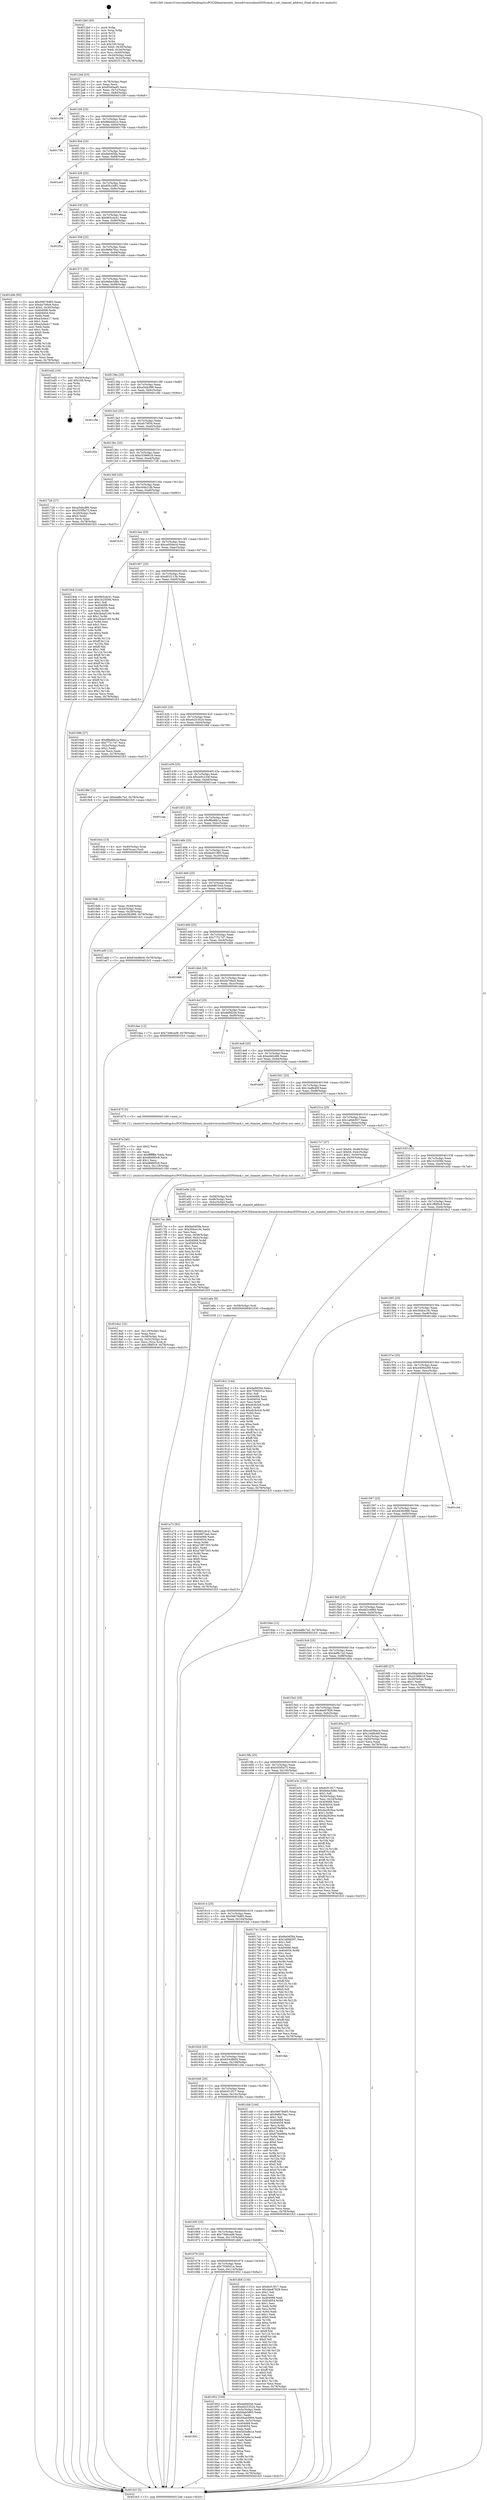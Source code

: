 digraph "0x4012b0" {
  label = "0x4012b0 (/mnt/c/Users/mathe/Desktop/tcc/POCII/binaries/extr_linuxdriversisdnmISDNstack.c_set_channel_address_Final-ollvm.out::main(0))"
  labelloc = "t"
  node[shape=record]

  Entry [label="",width=0.3,height=0.3,shape=circle,fillcolor=black,style=filled]
  "0x4012dd" [label="{
     0x4012dd [23]\l
     | [instrs]\l
     &nbsp;&nbsp;0x4012dd \<+3\>: mov -0x78(%rbp),%eax\l
     &nbsp;&nbsp;0x4012e0 \<+2\>: mov %eax,%ecx\l
     &nbsp;&nbsp;0x4012e2 \<+6\>: sub $0x8540aef5,%ecx\l
     &nbsp;&nbsp;0x4012e8 \<+3\>: mov %eax,-0x7c(%rbp)\l
     &nbsp;&nbsp;0x4012eb \<+3\>: mov %ecx,-0x80(%rbp)\l
     &nbsp;&nbsp;0x4012ee \<+6\>: je 0000000000401c59 \<main+0x9a9\>\l
  }"]
  "0x401c59" [label="{
     0x401c59\l
  }", style=dashed]
  "0x4012f4" [label="{
     0x4012f4 [25]\l
     | [instrs]\l
     &nbsp;&nbsp;0x4012f4 \<+5\>: jmp 00000000004012f9 \<main+0x49\>\l
     &nbsp;&nbsp;0x4012f9 \<+3\>: mov -0x7c(%rbp),%eax\l
     &nbsp;&nbsp;0x4012fc \<+5\>: sub $0x89a44b1e,%eax\l
     &nbsp;&nbsp;0x401301 \<+6\>: mov %eax,-0x84(%rbp)\l
     &nbsp;&nbsp;0x401307 \<+6\>: je 000000000040170b \<main+0x45b\>\l
  }"]
  Exit [label="",width=0.3,height=0.3,shape=circle,fillcolor=black,style=filled,peripheries=2]
  "0x40170b" [label="{
     0x40170b\l
  }", style=dashed]
  "0x40130d" [label="{
     0x40130d [25]\l
     | [instrs]\l
     &nbsp;&nbsp;0x40130d \<+5\>: jmp 0000000000401312 \<main+0x62\>\l
     &nbsp;&nbsp;0x401312 \<+3\>: mov -0x7c(%rbp),%eax\l
     &nbsp;&nbsp;0x401315 \<+5\>: sub $0x8a04f3fa,%eax\l
     &nbsp;&nbsp;0x40131a \<+6\>: mov %eax,-0x88(%rbp)\l
     &nbsp;&nbsp;0x401320 \<+6\>: je 0000000000401ee5 \<main+0xc35\>\l
  }"]
  "0x401a73" [label="{
     0x401a73 [93]\l
     | [instrs]\l
     &nbsp;&nbsp;0x401a73 \<+5\>: mov $0x965cdc41,%edx\l
     &nbsp;&nbsp;0x401a78 \<+5\>: mov $0x6867ea4,%esi\l
     &nbsp;&nbsp;0x401a7d \<+7\>: mov 0x404068,%eax\l
     &nbsp;&nbsp;0x401a84 \<+7\>: mov 0x404054,%ecx\l
     &nbsp;&nbsp;0x401a8b \<+3\>: mov %eax,%r8d\l
     &nbsp;&nbsp;0x401a8e \<+7\>: sub $0xa7d87303,%r8d\l
     &nbsp;&nbsp;0x401a95 \<+4\>: sub $0x1,%r8d\l
     &nbsp;&nbsp;0x401a99 \<+7\>: add $0xa7d87303,%r8d\l
     &nbsp;&nbsp;0x401aa0 \<+4\>: imul %r8d,%eax\l
     &nbsp;&nbsp;0x401aa4 \<+3\>: and $0x1,%eax\l
     &nbsp;&nbsp;0x401aa7 \<+3\>: cmp $0x0,%eax\l
     &nbsp;&nbsp;0x401aaa \<+4\>: sete %r9b\l
     &nbsp;&nbsp;0x401aae \<+3\>: cmp $0xa,%ecx\l
     &nbsp;&nbsp;0x401ab1 \<+4\>: setl %r10b\l
     &nbsp;&nbsp;0x401ab5 \<+3\>: mov %r9b,%r11b\l
     &nbsp;&nbsp;0x401ab8 \<+3\>: and %r10b,%r11b\l
     &nbsp;&nbsp;0x401abb \<+3\>: xor %r10b,%r9b\l
     &nbsp;&nbsp;0x401abe \<+3\>: or %r9b,%r11b\l
     &nbsp;&nbsp;0x401ac1 \<+4\>: test $0x1,%r11b\l
     &nbsp;&nbsp;0x401ac5 \<+3\>: cmovne %esi,%edx\l
     &nbsp;&nbsp;0x401ac8 \<+3\>: mov %edx,-0x78(%rbp)\l
     &nbsp;&nbsp;0x401acb \<+5\>: jmp 0000000000401fc5 \<main+0xd15\>\l
  }"]
  "0x401ee5" [label="{
     0x401ee5\l
  }", style=dashed]
  "0x401326" [label="{
     0x401326 [25]\l
     | [instrs]\l
     &nbsp;&nbsp;0x401326 \<+5\>: jmp 000000000040132b \<main+0x7b\>\l
     &nbsp;&nbsp;0x40132b \<+3\>: mov -0x7c(%rbp),%eax\l
     &nbsp;&nbsp;0x40132e \<+5\>: sub $0x95b1bf61,%eax\l
     &nbsp;&nbsp;0x401333 \<+6\>: mov %eax,-0x8c(%rbp)\l
     &nbsp;&nbsp;0x401339 \<+6\>: je 0000000000401adc \<main+0x82c\>\l
  }"]
  "0x401a6a" [label="{
     0x401a6a [9]\l
     | [instrs]\l
     &nbsp;&nbsp;0x401a6a \<+4\>: mov -0x58(%rbp),%rdi\l
     &nbsp;&nbsp;0x401a6e \<+5\>: call 0000000000401030 \<free@plt\>\l
     | [calls]\l
     &nbsp;&nbsp;0x401030 \{1\} (unknown)\l
  }"]
  "0x401adc" [label="{
     0x401adc\l
  }", style=dashed]
  "0x40133f" [label="{
     0x40133f [25]\l
     | [instrs]\l
     &nbsp;&nbsp;0x40133f \<+5\>: jmp 0000000000401344 \<main+0x94\>\l
     &nbsp;&nbsp;0x401344 \<+3\>: mov -0x7c(%rbp),%eax\l
     &nbsp;&nbsp;0x401347 \<+5\>: sub $0x965cdc41,%eax\l
     &nbsp;&nbsp;0x40134c \<+6\>: mov %eax,-0x90(%rbp)\l
     &nbsp;&nbsp;0x401352 \<+6\>: je 0000000000401f3a \<main+0xc8a\>\l
  }"]
  "0x401691" [label="{
     0x401691\l
  }", style=dashed]
  "0x401f3a" [label="{
     0x401f3a\l
  }", style=dashed]
  "0x401358" [label="{
     0x401358 [25]\l
     | [instrs]\l
     &nbsp;&nbsp;0x401358 \<+5\>: jmp 000000000040135d \<main+0xad\>\l
     &nbsp;&nbsp;0x40135d \<+3\>: mov -0x7c(%rbp),%eax\l
     &nbsp;&nbsp;0x401360 \<+5\>: sub $0x9a6b76ac,%eax\l
     &nbsp;&nbsp;0x401365 \<+6\>: mov %eax,-0x94(%rbp)\l
     &nbsp;&nbsp;0x40136b \<+6\>: je 0000000000401d4b \<main+0xa9b\>\l
  }"]
  "0x401952" [label="{
     0x401952 [109]\l
     | [instrs]\l
     &nbsp;&nbsp;0x401952 \<+5\>: mov $0xda9d20d,%eax\l
     &nbsp;&nbsp;0x401957 \<+5\>: mov $0xeb253524,%ecx\l
     &nbsp;&nbsp;0x40195c \<+3\>: mov -0x5c(%rbp),%edx\l
     &nbsp;&nbsp;0x40195f \<+6\>: sub $0x94ab5865,%edx\l
     &nbsp;&nbsp;0x401965 \<+3\>: add $0x1,%edx\l
     &nbsp;&nbsp;0x401968 \<+6\>: add $0x94ab5865,%edx\l
     &nbsp;&nbsp;0x40196e \<+3\>: mov %edx,-0x5c(%rbp)\l
     &nbsp;&nbsp;0x401971 \<+7\>: mov 0x404068,%edx\l
     &nbsp;&nbsp;0x401978 \<+7\>: mov 0x404054,%esi\l
     &nbsp;&nbsp;0x40197f \<+2\>: mov %edx,%edi\l
     &nbsp;&nbsp;0x401981 \<+6\>: add $0x5d3a8e1e,%edi\l
     &nbsp;&nbsp;0x401987 \<+3\>: sub $0x1,%edi\l
     &nbsp;&nbsp;0x40198a \<+6\>: sub $0x5d3a8e1e,%edi\l
     &nbsp;&nbsp;0x401990 \<+3\>: imul %edi,%edx\l
     &nbsp;&nbsp;0x401993 \<+3\>: and $0x1,%edx\l
     &nbsp;&nbsp;0x401996 \<+3\>: cmp $0x0,%edx\l
     &nbsp;&nbsp;0x401999 \<+4\>: sete %r8b\l
     &nbsp;&nbsp;0x40199d \<+3\>: cmp $0xa,%esi\l
     &nbsp;&nbsp;0x4019a0 \<+4\>: setl %r9b\l
     &nbsp;&nbsp;0x4019a4 \<+3\>: mov %r8b,%r10b\l
     &nbsp;&nbsp;0x4019a7 \<+3\>: and %r9b,%r10b\l
     &nbsp;&nbsp;0x4019aa \<+3\>: xor %r9b,%r8b\l
     &nbsp;&nbsp;0x4019ad \<+3\>: or %r8b,%r10b\l
     &nbsp;&nbsp;0x4019b0 \<+4\>: test $0x1,%r10b\l
     &nbsp;&nbsp;0x4019b4 \<+3\>: cmovne %ecx,%eax\l
     &nbsp;&nbsp;0x4019b7 \<+3\>: mov %eax,-0x78(%rbp)\l
     &nbsp;&nbsp;0x4019ba \<+5\>: jmp 0000000000401fc5 \<main+0xd15\>\l
  }"]
  "0x401d4b" [label="{
     0x401d4b [95]\l
     | [instrs]\l
     &nbsp;&nbsp;0x401d4b \<+5\>: mov $0x56678d85,%eax\l
     &nbsp;&nbsp;0x401d50 \<+5\>: mov $0xba706a4,%ecx\l
     &nbsp;&nbsp;0x401d55 \<+7\>: movl $0x0,-0x30(%rbp)\l
     &nbsp;&nbsp;0x401d5c \<+7\>: mov 0x404068,%edx\l
     &nbsp;&nbsp;0x401d63 \<+7\>: mov 0x404054,%esi\l
     &nbsp;&nbsp;0x401d6a \<+2\>: mov %edx,%edi\l
     &nbsp;&nbsp;0x401d6c \<+6\>: add $0xa3cbe417,%edi\l
     &nbsp;&nbsp;0x401d72 \<+3\>: sub $0x1,%edi\l
     &nbsp;&nbsp;0x401d75 \<+6\>: sub $0xa3cbe417,%edi\l
     &nbsp;&nbsp;0x401d7b \<+3\>: imul %edi,%edx\l
     &nbsp;&nbsp;0x401d7e \<+3\>: and $0x1,%edx\l
     &nbsp;&nbsp;0x401d81 \<+3\>: cmp $0x0,%edx\l
     &nbsp;&nbsp;0x401d84 \<+4\>: sete %r8b\l
     &nbsp;&nbsp;0x401d88 \<+3\>: cmp $0xa,%esi\l
     &nbsp;&nbsp;0x401d8b \<+4\>: setl %r9b\l
     &nbsp;&nbsp;0x401d8f \<+3\>: mov %r8b,%r10b\l
     &nbsp;&nbsp;0x401d92 \<+3\>: and %r9b,%r10b\l
     &nbsp;&nbsp;0x401d95 \<+3\>: xor %r9b,%r8b\l
     &nbsp;&nbsp;0x401d98 \<+3\>: or %r8b,%r10b\l
     &nbsp;&nbsp;0x401d9b \<+4\>: test $0x1,%r10b\l
     &nbsp;&nbsp;0x401d9f \<+3\>: cmovne %ecx,%eax\l
     &nbsp;&nbsp;0x401da2 \<+3\>: mov %eax,-0x78(%rbp)\l
     &nbsp;&nbsp;0x401da5 \<+5\>: jmp 0000000000401fc5 \<main+0xd15\>\l
  }"]
  "0x401371" [label="{
     0x401371 [25]\l
     | [instrs]\l
     &nbsp;&nbsp;0x401371 \<+5\>: jmp 0000000000401376 \<main+0xc6\>\l
     &nbsp;&nbsp;0x401376 \<+3\>: mov -0x7c(%rbp),%eax\l
     &nbsp;&nbsp;0x401379 \<+5\>: sub $0x9ebe3d8e,%eax\l
     &nbsp;&nbsp;0x40137e \<+6\>: mov %eax,-0x98(%rbp)\l
     &nbsp;&nbsp;0x401384 \<+6\>: je 0000000000401ed2 \<main+0xc22\>\l
  }"]
  "0x401678" [label="{
     0x401678 [25]\l
     | [instrs]\l
     &nbsp;&nbsp;0x401678 \<+5\>: jmp 000000000040167d \<main+0x3cd\>\l
     &nbsp;&nbsp;0x40167d \<+3\>: mov -0x7c(%rbp),%eax\l
     &nbsp;&nbsp;0x401680 \<+5\>: sub $0x755b501a,%eax\l
     &nbsp;&nbsp;0x401685 \<+6\>: mov %eax,-0x114(%rbp)\l
     &nbsp;&nbsp;0x40168b \<+6\>: je 0000000000401952 \<main+0x6a2\>\l
  }"]
  "0x401ed2" [label="{
     0x401ed2 [19]\l
     | [instrs]\l
     &nbsp;&nbsp;0x401ed2 \<+3\>: mov -0x24(%rbp),%eax\l
     &nbsp;&nbsp;0x401ed5 \<+7\>: add $0x100,%rsp\l
     &nbsp;&nbsp;0x401edc \<+1\>: pop %rbx\l
     &nbsp;&nbsp;0x401edd \<+2\>: pop %r12\l
     &nbsp;&nbsp;0x401edf \<+2\>: pop %r14\l
     &nbsp;&nbsp;0x401ee1 \<+2\>: pop %r15\l
     &nbsp;&nbsp;0x401ee3 \<+1\>: pop %rbp\l
     &nbsp;&nbsp;0x401ee4 \<+1\>: ret\l
  }"]
  "0x40138a" [label="{
     0x40138a [25]\l
     | [instrs]\l
     &nbsp;&nbsp;0x40138a \<+5\>: jmp 000000000040138f \<main+0xdf\>\l
     &nbsp;&nbsp;0x40138f \<+3\>: mov -0x7c(%rbp),%eax\l
     &nbsp;&nbsp;0x401392 \<+5\>: sub $0xa5ddcf99,%eax\l
     &nbsp;&nbsp;0x401397 \<+6\>: mov %eax,-0x9c(%rbp)\l
     &nbsp;&nbsp;0x40139d \<+6\>: je 0000000000401c9e \<main+0x9ee\>\l
  }"]
  "0x401db6" [label="{
     0x401db6 [134]\l
     | [instrs]\l
     &nbsp;&nbsp;0x401db6 \<+5\>: mov $0x6cf13f17,%eax\l
     &nbsp;&nbsp;0x401dbb \<+5\>: mov $0x4be87828,%ecx\l
     &nbsp;&nbsp;0x401dc0 \<+2\>: mov $0x1,%dl\l
     &nbsp;&nbsp;0x401dc2 \<+2\>: xor %esi,%esi\l
     &nbsp;&nbsp;0x401dc4 \<+7\>: mov 0x404068,%edi\l
     &nbsp;&nbsp;0x401dcb \<+8\>: mov 0x404054,%r8d\l
     &nbsp;&nbsp;0x401dd3 \<+3\>: sub $0x1,%esi\l
     &nbsp;&nbsp;0x401dd6 \<+3\>: mov %edi,%r9d\l
     &nbsp;&nbsp;0x401dd9 \<+3\>: add %esi,%r9d\l
     &nbsp;&nbsp;0x401ddc \<+4\>: imul %r9d,%edi\l
     &nbsp;&nbsp;0x401de0 \<+3\>: and $0x1,%edi\l
     &nbsp;&nbsp;0x401de3 \<+3\>: cmp $0x0,%edi\l
     &nbsp;&nbsp;0x401de6 \<+4\>: sete %r10b\l
     &nbsp;&nbsp;0x401dea \<+4\>: cmp $0xa,%r8d\l
     &nbsp;&nbsp;0x401dee \<+4\>: setl %r11b\l
     &nbsp;&nbsp;0x401df2 \<+3\>: mov %r10b,%bl\l
     &nbsp;&nbsp;0x401df5 \<+3\>: xor $0xff,%bl\l
     &nbsp;&nbsp;0x401df8 \<+3\>: mov %r11b,%r14b\l
     &nbsp;&nbsp;0x401dfb \<+4\>: xor $0xff,%r14b\l
     &nbsp;&nbsp;0x401dff \<+3\>: xor $0x0,%dl\l
     &nbsp;&nbsp;0x401e02 \<+3\>: mov %bl,%r15b\l
     &nbsp;&nbsp;0x401e05 \<+4\>: and $0x0,%r15b\l
     &nbsp;&nbsp;0x401e09 \<+3\>: and %dl,%r10b\l
     &nbsp;&nbsp;0x401e0c \<+3\>: mov %r14b,%r12b\l
     &nbsp;&nbsp;0x401e0f \<+4\>: and $0x0,%r12b\l
     &nbsp;&nbsp;0x401e13 \<+3\>: and %dl,%r11b\l
     &nbsp;&nbsp;0x401e16 \<+3\>: or %r10b,%r15b\l
     &nbsp;&nbsp;0x401e19 \<+3\>: or %r11b,%r12b\l
     &nbsp;&nbsp;0x401e1c \<+3\>: xor %r12b,%r15b\l
     &nbsp;&nbsp;0x401e1f \<+3\>: or %r14b,%bl\l
     &nbsp;&nbsp;0x401e22 \<+3\>: xor $0xff,%bl\l
     &nbsp;&nbsp;0x401e25 \<+3\>: or $0x0,%dl\l
     &nbsp;&nbsp;0x401e28 \<+2\>: and %dl,%bl\l
     &nbsp;&nbsp;0x401e2a \<+3\>: or %bl,%r15b\l
     &nbsp;&nbsp;0x401e2d \<+4\>: test $0x1,%r15b\l
     &nbsp;&nbsp;0x401e31 \<+3\>: cmovne %ecx,%eax\l
     &nbsp;&nbsp;0x401e34 \<+3\>: mov %eax,-0x78(%rbp)\l
     &nbsp;&nbsp;0x401e37 \<+5\>: jmp 0000000000401fc5 \<main+0xd15\>\l
  }"]
  "0x401c9e" [label="{
     0x401c9e\l
  }", style=dashed]
  "0x4013a3" [label="{
     0x4013a3 [25]\l
     | [instrs]\l
     &nbsp;&nbsp;0x4013a3 \<+5\>: jmp 00000000004013a8 \<main+0xf8\>\l
     &nbsp;&nbsp;0x4013a8 \<+3\>: mov -0x7c(%rbp),%eax\l
     &nbsp;&nbsp;0x4013ab \<+5\>: sub $0xafc79f34,%eax\l
     &nbsp;&nbsp;0x4013b0 \<+6\>: mov %eax,-0xa0(%rbp)\l
     &nbsp;&nbsp;0x4013b6 \<+6\>: je 0000000000401f5e \<main+0xcae\>\l
  }"]
  "0x40165f" [label="{
     0x40165f [25]\l
     | [instrs]\l
     &nbsp;&nbsp;0x40165f \<+5\>: jmp 0000000000401664 \<main+0x3b4\>\l
     &nbsp;&nbsp;0x401664 \<+3\>: mov -0x7c(%rbp),%eax\l
     &nbsp;&nbsp;0x401667 \<+5\>: sub $0x73d6cad9,%eax\l
     &nbsp;&nbsp;0x40166c \<+6\>: mov %eax,-0x110(%rbp)\l
     &nbsp;&nbsp;0x401672 \<+6\>: je 0000000000401db6 \<main+0xb06\>\l
  }"]
  "0x401f5e" [label="{
     0x401f5e\l
  }", style=dashed]
  "0x4013bc" [label="{
     0x4013bc [25]\l
     | [instrs]\l
     &nbsp;&nbsp;0x4013bc \<+5\>: jmp 00000000004013c1 \<main+0x111\>\l
     &nbsp;&nbsp;0x4013c1 \<+3\>: mov -0x7c(%rbp),%eax\l
     &nbsp;&nbsp;0x4013c4 \<+5\>: sub $0xc5396618,%eax\l
     &nbsp;&nbsp;0x4013c9 \<+6\>: mov %eax,-0xa4(%rbp)\l
     &nbsp;&nbsp;0x4013cf \<+6\>: je 0000000000401726 \<main+0x476\>\l
  }"]
  "0x401fbe" [label="{
     0x401fbe\l
  }", style=dashed]
  "0x401726" [label="{
     0x401726 [27]\l
     | [instrs]\l
     &nbsp;&nbsp;0x401726 \<+5\>: mov $0xa5ddcf99,%eax\l
     &nbsp;&nbsp;0x40172b \<+5\>: mov $0x555f5a75,%ecx\l
     &nbsp;&nbsp;0x401730 \<+3\>: mov -0x28(%rbp),%edx\l
     &nbsp;&nbsp;0x401733 \<+3\>: cmp $0x0,%edx\l
     &nbsp;&nbsp;0x401736 \<+3\>: cmove %ecx,%eax\l
     &nbsp;&nbsp;0x401739 \<+3\>: mov %eax,-0x78(%rbp)\l
     &nbsp;&nbsp;0x40173c \<+5\>: jmp 0000000000401fc5 \<main+0xd15\>\l
  }"]
  "0x4013d5" [label="{
     0x4013d5 [25]\l
     | [instrs]\l
     &nbsp;&nbsp;0x4013d5 \<+5\>: jmp 00000000004013da \<main+0x12a\>\l
     &nbsp;&nbsp;0x4013da \<+3\>: mov -0x7c(%rbp),%eax\l
     &nbsp;&nbsp;0x4013dd \<+5\>: sub $0xc64b21fb,%eax\l
     &nbsp;&nbsp;0x4013e2 \<+6\>: mov %eax,-0xa8(%rbp)\l
     &nbsp;&nbsp;0x4013e8 \<+6\>: je 0000000000401b33 \<main+0x883\>\l
  }"]
  "0x401646" [label="{
     0x401646 [25]\l
     | [instrs]\l
     &nbsp;&nbsp;0x401646 \<+5\>: jmp 000000000040164b \<main+0x39b\>\l
     &nbsp;&nbsp;0x40164b \<+3\>: mov -0x7c(%rbp),%eax\l
     &nbsp;&nbsp;0x40164e \<+5\>: sub $0x6cf13f17,%eax\l
     &nbsp;&nbsp;0x401653 \<+6\>: mov %eax,-0x10c(%rbp)\l
     &nbsp;&nbsp;0x401659 \<+6\>: je 0000000000401fbe \<main+0xd0e\>\l
  }"]
  "0x401b33" [label="{
     0x401b33\l
  }", style=dashed]
  "0x4013ee" [label="{
     0x4013ee [25]\l
     | [instrs]\l
     &nbsp;&nbsp;0x4013ee \<+5\>: jmp 00000000004013f3 \<main+0x143\>\l
     &nbsp;&nbsp;0x4013f3 \<+3\>: mov -0x7c(%rbp),%eax\l
     &nbsp;&nbsp;0x4013f6 \<+5\>: sub $0xce056ec4,%eax\l
     &nbsp;&nbsp;0x4013fb \<+6\>: mov %eax,-0xac(%rbp)\l
     &nbsp;&nbsp;0x401401 \<+6\>: je 00000000004019cb \<main+0x71b\>\l
  }"]
  "0x401cbb" [label="{
     0x401cbb [144]\l
     | [instrs]\l
     &nbsp;&nbsp;0x401cbb \<+5\>: mov $0x56678d85,%eax\l
     &nbsp;&nbsp;0x401cc0 \<+5\>: mov $0x9a6b76ac,%ecx\l
     &nbsp;&nbsp;0x401cc5 \<+2\>: mov $0x1,%dl\l
     &nbsp;&nbsp;0x401cc7 \<+7\>: mov 0x404068,%esi\l
     &nbsp;&nbsp;0x401cce \<+7\>: mov 0x404054,%edi\l
     &nbsp;&nbsp;0x401cd5 \<+3\>: mov %esi,%r8d\l
     &nbsp;&nbsp;0x401cd8 \<+7\>: add $0x678e990e,%r8d\l
     &nbsp;&nbsp;0x401cdf \<+4\>: sub $0x1,%r8d\l
     &nbsp;&nbsp;0x401ce3 \<+7\>: sub $0x678e990e,%r8d\l
     &nbsp;&nbsp;0x401cea \<+4\>: imul %r8d,%esi\l
     &nbsp;&nbsp;0x401cee \<+3\>: and $0x1,%esi\l
     &nbsp;&nbsp;0x401cf1 \<+3\>: cmp $0x0,%esi\l
     &nbsp;&nbsp;0x401cf4 \<+4\>: sete %r9b\l
     &nbsp;&nbsp;0x401cf8 \<+3\>: cmp $0xa,%edi\l
     &nbsp;&nbsp;0x401cfb \<+4\>: setl %r10b\l
     &nbsp;&nbsp;0x401cff \<+3\>: mov %r9b,%r11b\l
     &nbsp;&nbsp;0x401d02 \<+4\>: xor $0xff,%r11b\l
     &nbsp;&nbsp;0x401d06 \<+3\>: mov %r10b,%bl\l
     &nbsp;&nbsp;0x401d09 \<+3\>: xor $0xff,%bl\l
     &nbsp;&nbsp;0x401d0c \<+3\>: xor $0x0,%dl\l
     &nbsp;&nbsp;0x401d0f \<+3\>: mov %r11b,%r14b\l
     &nbsp;&nbsp;0x401d12 \<+4\>: and $0x0,%r14b\l
     &nbsp;&nbsp;0x401d16 \<+3\>: and %dl,%r9b\l
     &nbsp;&nbsp;0x401d19 \<+3\>: mov %bl,%r15b\l
     &nbsp;&nbsp;0x401d1c \<+4\>: and $0x0,%r15b\l
     &nbsp;&nbsp;0x401d20 \<+3\>: and %dl,%r10b\l
     &nbsp;&nbsp;0x401d23 \<+3\>: or %r9b,%r14b\l
     &nbsp;&nbsp;0x401d26 \<+3\>: or %r10b,%r15b\l
     &nbsp;&nbsp;0x401d29 \<+3\>: xor %r15b,%r14b\l
     &nbsp;&nbsp;0x401d2c \<+3\>: or %bl,%r11b\l
     &nbsp;&nbsp;0x401d2f \<+4\>: xor $0xff,%r11b\l
     &nbsp;&nbsp;0x401d33 \<+3\>: or $0x0,%dl\l
     &nbsp;&nbsp;0x401d36 \<+3\>: and %dl,%r11b\l
     &nbsp;&nbsp;0x401d39 \<+3\>: or %r11b,%r14b\l
     &nbsp;&nbsp;0x401d3c \<+4\>: test $0x1,%r14b\l
     &nbsp;&nbsp;0x401d40 \<+3\>: cmovne %ecx,%eax\l
     &nbsp;&nbsp;0x401d43 \<+3\>: mov %eax,-0x78(%rbp)\l
     &nbsp;&nbsp;0x401d46 \<+5\>: jmp 0000000000401fc5 \<main+0xd15\>\l
  }"]
  "0x4019cb" [label="{
     0x4019cb [144]\l
     | [instrs]\l
     &nbsp;&nbsp;0x4019cb \<+5\>: mov $0x965cdc41,%eax\l
     &nbsp;&nbsp;0x4019d0 \<+5\>: mov $0x1b25f3fd,%ecx\l
     &nbsp;&nbsp;0x4019d5 \<+2\>: mov $0x1,%dl\l
     &nbsp;&nbsp;0x4019d7 \<+7\>: mov 0x404068,%esi\l
     &nbsp;&nbsp;0x4019de \<+7\>: mov 0x404054,%edi\l
     &nbsp;&nbsp;0x4019e5 \<+3\>: mov %esi,%r8d\l
     &nbsp;&nbsp;0x4019e8 \<+7\>: sub $0x2b4a5160,%r8d\l
     &nbsp;&nbsp;0x4019ef \<+4\>: sub $0x1,%r8d\l
     &nbsp;&nbsp;0x4019f3 \<+7\>: add $0x2b4a5160,%r8d\l
     &nbsp;&nbsp;0x4019fa \<+4\>: imul %r8d,%esi\l
     &nbsp;&nbsp;0x4019fe \<+3\>: and $0x1,%esi\l
     &nbsp;&nbsp;0x401a01 \<+3\>: cmp $0x0,%esi\l
     &nbsp;&nbsp;0x401a04 \<+4\>: sete %r9b\l
     &nbsp;&nbsp;0x401a08 \<+3\>: cmp $0xa,%edi\l
     &nbsp;&nbsp;0x401a0b \<+4\>: setl %r10b\l
     &nbsp;&nbsp;0x401a0f \<+3\>: mov %r9b,%r11b\l
     &nbsp;&nbsp;0x401a12 \<+4\>: xor $0xff,%r11b\l
     &nbsp;&nbsp;0x401a16 \<+3\>: mov %r10b,%bl\l
     &nbsp;&nbsp;0x401a19 \<+3\>: xor $0xff,%bl\l
     &nbsp;&nbsp;0x401a1c \<+3\>: xor $0x1,%dl\l
     &nbsp;&nbsp;0x401a1f \<+3\>: mov %r11b,%r14b\l
     &nbsp;&nbsp;0x401a22 \<+4\>: and $0xff,%r14b\l
     &nbsp;&nbsp;0x401a26 \<+3\>: and %dl,%r9b\l
     &nbsp;&nbsp;0x401a29 \<+3\>: mov %bl,%r15b\l
     &nbsp;&nbsp;0x401a2c \<+4\>: and $0xff,%r15b\l
     &nbsp;&nbsp;0x401a30 \<+3\>: and %dl,%r10b\l
     &nbsp;&nbsp;0x401a33 \<+3\>: or %r9b,%r14b\l
     &nbsp;&nbsp;0x401a36 \<+3\>: or %r10b,%r15b\l
     &nbsp;&nbsp;0x401a39 \<+3\>: xor %r15b,%r14b\l
     &nbsp;&nbsp;0x401a3c \<+3\>: or %bl,%r11b\l
     &nbsp;&nbsp;0x401a3f \<+4\>: xor $0xff,%r11b\l
     &nbsp;&nbsp;0x401a43 \<+3\>: or $0x1,%dl\l
     &nbsp;&nbsp;0x401a46 \<+3\>: and %dl,%r11b\l
     &nbsp;&nbsp;0x401a49 \<+3\>: or %r11b,%r14b\l
     &nbsp;&nbsp;0x401a4c \<+4\>: test $0x1,%r14b\l
     &nbsp;&nbsp;0x401a50 \<+3\>: cmovne %ecx,%eax\l
     &nbsp;&nbsp;0x401a53 \<+3\>: mov %eax,-0x78(%rbp)\l
     &nbsp;&nbsp;0x401a56 \<+5\>: jmp 0000000000401fc5 \<main+0xd15\>\l
  }"]
  "0x401407" [label="{
     0x401407 [25]\l
     | [instrs]\l
     &nbsp;&nbsp;0x401407 \<+5\>: jmp 000000000040140c \<main+0x15c\>\l
     &nbsp;&nbsp;0x40140c \<+3\>: mov -0x7c(%rbp),%eax\l
     &nbsp;&nbsp;0x40140f \<+5\>: sub $0xd01f113b,%eax\l
     &nbsp;&nbsp;0x401414 \<+6\>: mov %eax,-0xb0(%rbp)\l
     &nbsp;&nbsp;0x40141a \<+6\>: je 000000000040169b \<main+0x3eb\>\l
  }"]
  "0x40162d" [label="{
     0x40162d [25]\l
     | [instrs]\l
     &nbsp;&nbsp;0x40162d \<+5\>: jmp 0000000000401632 \<main+0x382\>\l
     &nbsp;&nbsp;0x401632 \<+3\>: mov -0x7c(%rbp),%eax\l
     &nbsp;&nbsp;0x401635 \<+5\>: sub $0x634c8b04,%eax\l
     &nbsp;&nbsp;0x40163a \<+6\>: mov %eax,-0x108(%rbp)\l
     &nbsp;&nbsp;0x401640 \<+6\>: je 0000000000401cbb \<main+0xa0b\>\l
  }"]
  "0x40169b" [label="{
     0x40169b [27]\l
     | [instrs]\l
     &nbsp;&nbsp;0x40169b \<+5\>: mov $0xf8bd6b1a,%eax\l
     &nbsp;&nbsp;0x4016a0 \<+5\>: mov $0x77517d7,%ecx\l
     &nbsp;&nbsp;0x4016a5 \<+3\>: mov -0x2c(%rbp),%edx\l
     &nbsp;&nbsp;0x4016a8 \<+3\>: cmp $0x2,%edx\l
     &nbsp;&nbsp;0x4016ab \<+3\>: cmovne %ecx,%eax\l
     &nbsp;&nbsp;0x4016ae \<+3\>: mov %eax,-0x78(%rbp)\l
     &nbsp;&nbsp;0x4016b1 \<+5\>: jmp 0000000000401fc5 \<main+0xd15\>\l
  }"]
  "0x401420" [label="{
     0x401420 [25]\l
     | [instrs]\l
     &nbsp;&nbsp;0x401420 \<+5\>: jmp 0000000000401425 \<main+0x175\>\l
     &nbsp;&nbsp;0x401425 \<+3\>: mov -0x7c(%rbp),%eax\l
     &nbsp;&nbsp;0x401428 \<+5\>: sub $0xeb253524,%eax\l
     &nbsp;&nbsp;0x40142d \<+6\>: mov %eax,-0xb4(%rbp)\l
     &nbsp;&nbsp;0x401433 \<+6\>: je 00000000004019bf \<main+0x70f\>\l
  }"]
  "0x401fc5" [label="{
     0x401fc5 [5]\l
     | [instrs]\l
     &nbsp;&nbsp;0x401fc5 \<+5\>: jmp 00000000004012dd \<main+0x2d\>\l
  }"]
  "0x4012b0" [label="{
     0x4012b0 [45]\l
     | [instrs]\l
     &nbsp;&nbsp;0x4012b0 \<+1\>: push %rbp\l
     &nbsp;&nbsp;0x4012b1 \<+3\>: mov %rsp,%rbp\l
     &nbsp;&nbsp;0x4012b4 \<+2\>: push %r15\l
     &nbsp;&nbsp;0x4012b6 \<+2\>: push %r14\l
     &nbsp;&nbsp;0x4012b8 \<+2\>: push %r12\l
     &nbsp;&nbsp;0x4012ba \<+1\>: push %rbx\l
     &nbsp;&nbsp;0x4012bb \<+7\>: sub $0x100,%rsp\l
     &nbsp;&nbsp;0x4012c2 \<+7\>: movl $0x0,-0x30(%rbp)\l
     &nbsp;&nbsp;0x4012c9 \<+3\>: mov %edi,-0x34(%rbp)\l
     &nbsp;&nbsp;0x4012cc \<+4\>: mov %rsi,-0x40(%rbp)\l
     &nbsp;&nbsp;0x4012d0 \<+3\>: mov -0x34(%rbp),%edi\l
     &nbsp;&nbsp;0x4012d3 \<+3\>: mov %edi,-0x2c(%rbp)\l
     &nbsp;&nbsp;0x4012d6 \<+7\>: movl $0xd01f113b,-0x78(%rbp)\l
  }"]
  "0x401fab" [label="{
     0x401fab\l
  }", style=dashed]
  "0x4019bf" [label="{
     0x4019bf [12]\l
     | [instrs]\l
     &nbsp;&nbsp;0x4019bf \<+7\>: movl $0x4af8c7a2,-0x78(%rbp)\l
     &nbsp;&nbsp;0x4019c6 \<+5\>: jmp 0000000000401fc5 \<main+0xd15\>\l
  }"]
  "0x401439" [label="{
     0x401439 [25]\l
     | [instrs]\l
     &nbsp;&nbsp;0x401439 \<+5\>: jmp 000000000040143e \<main+0x18e\>\l
     &nbsp;&nbsp;0x40143e \<+3\>: mov -0x7c(%rbp),%eax\l
     &nbsp;&nbsp;0x401441 \<+5\>: sub $0xee9c234f,%eax\l
     &nbsp;&nbsp;0x401446 \<+6\>: mov %eax,-0xb8(%rbp)\l
     &nbsp;&nbsp;0x40144c \<+6\>: je 0000000000401caa \<main+0x9fa\>\l
  }"]
  "0x4018a2" [label="{
     0x4018a2 [32]\l
     | [instrs]\l
     &nbsp;&nbsp;0x4018a2 \<+6\>: mov -0x118(%rbp),%ecx\l
     &nbsp;&nbsp;0x4018a8 \<+3\>: imul %eax,%ecx\l
     &nbsp;&nbsp;0x4018ab \<+4\>: mov -0x58(%rbp),%rsi\l
     &nbsp;&nbsp;0x4018af \<+4\>: movslq -0x5c(%rbp),%rdi\l
     &nbsp;&nbsp;0x4018b3 \<+3\>: mov %ecx,(%rsi,%rdi,4)\l
     &nbsp;&nbsp;0x4018b6 \<+7\>: movl $0x1ffdf5c9,-0x78(%rbp)\l
     &nbsp;&nbsp;0x4018bd \<+5\>: jmp 0000000000401fc5 \<main+0xd15\>\l
  }"]
  "0x401caa" [label="{
     0x401caa\l
  }", style=dashed]
  "0x401452" [label="{
     0x401452 [25]\l
     | [instrs]\l
     &nbsp;&nbsp;0x401452 \<+5\>: jmp 0000000000401457 \<main+0x1a7\>\l
     &nbsp;&nbsp;0x401457 \<+3\>: mov -0x7c(%rbp),%eax\l
     &nbsp;&nbsp;0x40145a \<+5\>: sub $0xf8bd6b1a,%eax\l
     &nbsp;&nbsp;0x40145f \<+6\>: mov %eax,-0xbc(%rbp)\l
     &nbsp;&nbsp;0x401465 \<+6\>: je 00000000004016ce \<main+0x41e\>\l
  }"]
  "0x40187a" [label="{
     0x40187a [40]\l
     | [instrs]\l
     &nbsp;&nbsp;0x40187a \<+5\>: mov $0x2,%ecx\l
     &nbsp;&nbsp;0x40187f \<+1\>: cltd\l
     &nbsp;&nbsp;0x401880 \<+2\>: idiv %ecx\l
     &nbsp;&nbsp;0x401882 \<+6\>: imul $0xfffffffe,%edx,%ecx\l
     &nbsp;&nbsp;0x401888 \<+6\>: add $0xd84fd5c8,%ecx\l
     &nbsp;&nbsp;0x40188e \<+3\>: add $0x1,%ecx\l
     &nbsp;&nbsp;0x401891 \<+6\>: sub $0xd84fd5c8,%ecx\l
     &nbsp;&nbsp;0x401897 \<+6\>: mov %ecx,-0x118(%rbp)\l
     &nbsp;&nbsp;0x40189d \<+5\>: call 0000000000401160 \<next_i\>\l
     | [calls]\l
     &nbsp;&nbsp;0x401160 \{1\} (/mnt/c/Users/mathe/Desktop/tcc/POCII/binaries/extr_linuxdriversisdnmISDNstack.c_set_channel_address_Final-ollvm.out::next_i)\l
  }"]
  "0x4016ce" [label="{
     0x4016ce [13]\l
     | [instrs]\l
     &nbsp;&nbsp;0x4016ce \<+4\>: mov -0x40(%rbp),%rax\l
     &nbsp;&nbsp;0x4016d2 \<+4\>: mov 0x8(%rax),%rdi\l
     &nbsp;&nbsp;0x4016d6 \<+5\>: call 0000000000401060 \<atoi@plt\>\l
     | [calls]\l
     &nbsp;&nbsp;0x401060 \{1\} (unknown)\l
  }"]
  "0x40146b" [label="{
     0x40146b [25]\l
     | [instrs]\l
     &nbsp;&nbsp;0x40146b \<+5\>: jmp 0000000000401470 \<main+0x1c0\>\l
     &nbsp;&nbsp;0x401470 \<+3\>: mov -0x7c(%rbp),%eax\l
     &nbsp;&nbsp;0x401473 \<+5\>: sub $0xfed31965,%eax\l
     &nbsp;&nbsp;0x401478 \<+6\>: mov %eax,-0xc0(%rbp)\l
     &nbsp;&nbsp;0x40147e \<+6\>: je 0000000000401b18 \<main+0x868\>\l
  }"]
  "0x4016db" [label="{
     0x4016db [21]\l
     | [instrs]\l
     &nbsp;&nbsp;0x4016db \<+3\>: mov %eax,-0x44(%rbp)\l
     &nbsp;&nbsp;0x4016de \<+3\>: mov -0x44(%rbp),%eax\l
     &nbsp;&nbsp;0x4016e1 \<+3\>: mov %eax,-0x28(%rbp)\l
     &nbsp;&nbsp;0x4016e4 \<+7\>: movl $0x4439c968,-0x78(%rbp)\l
     &nbsp;&nbsp;0x4016eb \<+5\>: jmp 0000000000401fc5 \<main+0xd15\>\l
  }"]
  "0x4017ec" [label="{
     0x4017ec [98]\l
     | [instrs]\l
     &nbsp;&nbsp;0x4017ec \<+5\>: mov $0x8a04f3fa,%ecx\l
     &nbsp;&nbsp;0x4017f1 \<+5\>: mov $0x30dce19c,%edx\l
     &nbsp;&nbsp;0x4017f6 \<+2\>: xor %esi,%esi\l
     &nbsp;&nbsp;0x4017f8 \<+4\>: mov %rax,-0x58(%rbp)\l
     &nbsp;&nbsp;0x4017fc \<+7\>: movl $0x0,-0x5c(%rbp)\l
     &nbsp;&nbsp;0x401803 \<+8\>: mov 0x404068,%r8d\l
     &nbsp;&nbsp;0x40180b \<+8\>: mov 0x404054,%r9d\l
     &nbsp;&nbsp;0x401813 \<+3\>: sub $0x1,%esi\l
     &nbsp;&nbsp;0x401816 \<+3\>: mov %r8d,%r10d\l
     &nbsp;&nbsp;0x401819 \<+3\>: add %esi,%r10d\l
     &nbsp;&nbsp;0x40181c \<+4\>: imul %r10d,%r8d\l
     &nbsp;&nbsp;0x401820 \<+4\>: and $0x1,%r8d\l
     &nbsp;&nbsp;0x401824 \<+4\>: cmp $0x0,%r8d\l
     &nbsp;&nbsp;0x401828 \<+4\>: sete %r11b\l
     &nbsp;&nbsp;0x40182c \<+4\>: cmp $0xa,%r9d\l
     &nbsp;&nbsp;0x401830 \<+3\>: setl %bl\l
     &nbsp;&nbsp;0x401833 \<+3\>: mov %r11b,%r14b\l
     &nbsp;&nbsp;0x401836 \<+3\>: and %bl,%r14b\l
     &nbsp;&nbsp;0x401839 \<+3\>: xor %bl,%r11b\l
     &nbsp;&nbsp;0x40183c \<+3\>: or %r11b,%r14b\l
     &nbsp;&nbsp;0x40183f \<+4\>: test $0x1,%r14b\l
     &nbsp;&nbsp;0x401843 \<+3\>: cmovne %edx,%ecx\l
     &nbsp;&nbsp;0x401846 \<+3\>: mov %ecx,-0x78(%rbp)\l
     &nbsp;&nbsp;0x401849 \<+5\>: jmp 0000000000401fc5 \<main+0xd15\>\l
  }"]
  "0x401b18" [label="{
     0x401b18\l
  }", style=dashed]
  "0x401484" [label="{
     0x401484 [25]\l
     | [instrs]\l
     &nbsp;&nbsp;0x401484 \<+5\>: jmp 0000000000401489 \<main+0x1d9\>\l
     &nbsp;&nbsp;0x401489 \<+3\>: mov -0x7c(%rbp),%eax\l
     &nbsp;&nbsp;0x40148c \<+5\>: sub $0x6867ea4,%eax\l
     &nbsp;&nbsp;0x401491 \<+6\>: mov %eax,-0xc4(%rbp)\l
     &nbsp;&nbsp;0x401497 \<+6\>: je 0000000000401ad0 \<main+0x820\>\l
  }"]
  "0x401614" [label="{
     0x401614 [25]\l
     | [instrs]\l
     &nbsp;&nbsp;0x401614 \<+5\>: jmp 0000000000401619 \<main+0x369\>\l
     &nbsp;&nbsp;0x401619 \<+3\>: mov -0x7c(%rbp),%eax\l
     &nbsp;&nbsp;0x40161c \<+5\>: sub $0x56678d85,%eax\l
     &nbsp;&nbsp;0x401621 \<+6\>: mov %eax,-0x104(%rbp)\l
     &nbsp;&nbsp;0x401627 \<+6\>: je 0000000000401fab \<main+0xcfb\>\l
  }"]
  "0x401ad0" [label="{
     0x401ad0 [12]\l
     | [instrs]\l
     &nbsp;&nbsp;0x401ad0 \<+7\>: movl $0x634c8b04,-0x78(%rbp)\l
     &nbsp;&nbsp;0x401ad7 \<+5\>: jmp 0000000000401fc5 \<main+0xd15\>\l
  }"]
  "0x40149d" [label="{
     0x40149d [25]\l
     | [instrs]\l
     &nbsp;&nbsp;0x40149d \<+5\>: jmp 00000000004014a2 \<main+0x1f2\>\l
     &nbsp;&nbsp;0x4014a2 \<+3\>: mov -0x7c(%rbp),%eax\l
     &nbsp;&nbsp;0x4014a5 \<+5\>: sub $0x77517d7,%eax\l
     &nbsp;&nbsp;0x4014aa \<+6\>: mov %eax,-0xc8(%rbp)\l
     &nbsp;&nbsp;0x4014b0 \<+6\>: je 00000000004016b6 \<main+0x406\>\l
  }"]
  "0x401741" [label="{
     0x401741 [134]\l
     | [instrs]\l
     &nbsp;&nbsp;0x401741 \<+5\>: mov $0x8a04f3fa,%eax\l
     &nbsp;&nbsp;0x401746 \<+5\>: mov $0x1a6bb507,%ecx\l
     &nbsp;&nbsp;0x40174b \<+2\>: mov $0x1,%dl\l
     &nbsp;&nbsp;0x40174d \<+2\>: xor %esi,%esi\l
     &nbsp;&nbsp;0x40174f \<+7\>: mov 0x404068,%edi\l
     &nbsp;&nbsp;0x401756 \<+8\>: mov 0x404054,%r8d\l
     &nbsp;&nbsp;0x40175e \<+3\>: sub $0x1,%esi\l
     &nbsp;&nbsp;0x401761 \<+3\>: mov %edi,%r9d\l
     &nbsp;&nbsp;0x401764 \<+3\>: add %esi,%r9d\l
     &nbsp;&nbsp;0x401767 \<+4\>: imul %r9d,%edi\l
     &nbsp;&nbsp;0x40176b \<+3\>: and $0x1,%edi\l
     &nbsp;&nbsp;0x40176e \<+3\>: cmp $0x0,%edi\l
     &nbsp;&nbsp;0x401771 \<+4\>: sete %r10b\l
     &nbsp;&nbsp;0x401775 \<+4\>: cmp $0xa,%r8d\l
     &nbsp;&nbsp;0x401779 \<+4\>: setl %r11b\l
     &nbsp;&nbsp;0x40177d \<+3\>: mov %r10b,%bl\l
     &nbsp;&nbsp;0x401780 \<+3\>: xor $0xff,%bl\l
     &nbsp;&nbsp;0x401783 \<+3\>: mov %r11b,%r14b\l
     &nbsp;&nbsp;0x401786 \<+4\>: xor $0xff,%r14b\l
     &nbsp;&nbsp;0x40178a \<+3\>: xor $0x0,%dl\l
     &nbsp;&nbsp;0x40178d \<+3\>: mov %bl,%r15b\l
     &nbsp;&nbsp;0x401790 \<+4\>: and $0x0,%r15b\l
     &nbsp;&nbsp;0x401794 \<+3\>: and %dl,%r10b\l
     &nbsp;&nbsp;0x401797 \<+3\>: mov %r14b,%r12b\l
     &nbsp;&nbsp;0x40179a \<+4\>: and $0x0,%r12b\l
     &nbsp;&nbsp;0x40179e \<+3\>: and %dl,%r11b\l
     &nbsp;&nbsp;0x4017a1 \<+3\>: or %r10b,%r15b\l
     &nbsp;&nbsp;0x4017a4 \<+3\>: or %r11b,%r12b\l
     &nbsp;&nbsp;0x4017a7 \<+3\>: xor %r12b,%r15b\l
     &nbsp;&nbsp;0x4017aa \<+3\>: or %r14b,%bl\l
     &nbsp;&nbsp;0x4017ad \<+3\>: xor $0xff,%bl\l
     &nbsp;&nbsp;0x4017b0 \<+3\>: or $0x0,%dl\l
     &nbsp;&nbsp;0x4017b3 \<+2\>: and %dl,%bl\l
     &nbsp;&nbsp;0x4017b5 \<+3\>: or %bl,%r15b\l
     &nbsp;&nbsp;0x4017b8 \<+4\>: test $0x1,%r15b\l
     &nbsp;&nbsp;0x4017bc \<+3\>: cmovne %ecx,%eax\l
     &nbsp;&nbsp;0x4017bf \<+3\>: mov %eax,-0x78(%rbp)\l
     &nbsp;&nbsp;0x4017c2 \<+5\>: jmp 0000000000401fc5 \<main+0xd15\>\l
  }"]
  "0x4016b6" [label="{
     0x4016b6\l
  }", style=dashed]
  "0x4014b6" [label="{
     0x4014b6 [25]\l
     | [instrs]\l
     &nbsp;&nbsp;0x4014b6 \<+5\>: jmp 00000000004014bb \<main+0x20b\>\l
     &nbsp;&nbsp;0x4014bb \<+3\>: mov -0x7c(%rbp),%eax\l
     &nbsp;&nbsp;0x4014be \<+5\>: sub $0xba706a4,%eax\l
     &nbsp;&nbsp;0x4014c3 \<+6\>: mov %eax,-0xcc(%rbp)\l
     &nbsp;&nbsp;0x4014c9 \<+6\>: je 0000000000401daa \<main+0xafa\>\l
  }"]
  "0x4015fb" [label="{
     0x4015fb [25]\l
     | [instrs]\l
     &nbsp;&nbsp;0x4015fb \<+5\>: jmp 0000000000401600 \<main+0x350\>\l
     &nbsp;&nbsp;0x401600 \<+3\>: mov -0x7c(%rbp),%eax\l
     &nbsp;&nbsp;0x401603 \<+5\>: sub $0x555f5a75,%eax\l
     &nbsp;&nbsp;0x401608 \<+6\>: mov %eax,-0x100(%rbp)\l
     &nbsp;&nbsp;0x40160e \<+6\>: je 0000000000401741 \<main+0x491\>\l
  }"]
  "0x401daa" [label="{
     0x401daa [12]\l
     | [instrs]\l
     &nbsp;&nbsp;0x401daa \<+7\>: movl $0x73d6cad9,-0x78(%rbp)\l
     &nbsp;&nbsp;0x401db1 \<+5\>: jmp 0000000000401fc5 \<main+0xd15\>\l
  }"]
  "0x4014cf" [label="{
     0x4014cf [25]\l
     | [instrs]\l
     &nbsp;&nbsp;0x4014cf \<+5\>: jmp 00000000004014d4 \<main+0x224\>\l
     &nbsp;&nbsp;0x4014d4 \<+3\>: mov -0x7c(%rbp),%eax\l
     &nbsp;&nbsp;0x4014d7 \<+5\>: sub $0xda9d20d,%eax\l
     &nbsp;&nbsp;0x4014dc \<+6\>: mov %eax,-0xd0(%rbp)\l
     &nbsp;&nbsp;0x4014e2 \<+6\>: je 0000000000401f21 \<main+0xc71\>\l
  }"]
  "0x401e3c" [label="{
     0x401e3c [150]\l
     | [instrs]\l
     &nbsp;&nbsp;0x401e3c \<+5\>: mov $0x6cf13f17,%eax\l
     &nbsp;&nbsp;0x401e41 \<+5\>: mov $0x9ebe3d8e,%ecx\l
     &nbsp;&nbsp;0x401e46 \<+2\>: mov $0x1,%dl\l
     &nbsp;&nbsp;0x401e48 \<+3\>: mov -0x30(%rbp),%esi\l
     &nbsp;&nbsp;0x401e4b \<+3\>: mov %esi,-0x24(%rbp)\l
     &nbsp;&nbsp;0x401e4e \<+7\>: mov 0x404068,%esi\l
     &nbsp;&nbsp;0x401e55 \<+7\>: mov 0x404054,%edi\l
     &nbsp;&nbsp;0x401e5c \<+3\>: mov %esi,%r8d\l
     &nbsp;&nbsp;0x401e5f \<+7\>: add $0xda2829ce,%r8d\l
     &nbsp;&nbsp;0x401e66 \<+4\>: sub $0x1,%r8d\l
     &nbsp;&nbsp;0x401e6a \<+7\>: sub $0xda2829ce,%r8d\l
     &nbsp;&nbsp;0x401e71 \<+4\>: imul %r8d,%esi\l
     &nbsp;&nbsp;0x401e75 \<+3\>: and $0x1,%esi\l
     &nbsp;&nbsp;0x401e78 \<+3\>: cmp $0x0,%esi\l
     &nbsp;&nbsp;0x401e7b \<+4\>: sete %r9b\l
     &nbsp;&nbsp;0x401e7f \<+3\>: cmp $0xa,%edi\l
     &nbsp;&nbsp;0x401e82 \<+4\>: setl %r10b\l
     &nbsp;&nbsp;0x401e86 \<+3\>: mov %r9b,%r11b\l
     &nbsp;&nbsp;0x401e89 \<+4\>: xor $0xff,%r11b\l
     &nbsp;&nbsp;0x401e8d \<+3\>: mov %r10b,%bl\l
     &nbsp;&nbsp;0x401e90 \<+3\>: xor $0xff,%bl\l
     &nbsp;&nbsp;0x401e93 \<+3\>: xor $0x1,%dl\l
     &nbsp;&nbsp;0x401e96 \<+3\>: mov %r11b,%r14b\l
     &nbsp;&nbsp;0x401e99 \<+4\>: and $0xff,%r14b\l
     &nbsp;&nbsp;0x401e9d \<+3\>: and %dl,%r9b\l
     &nbsp;&nbsp;0x401ea0 \<+3\>: mov %bl,%r15b\l
     &nbsp;&nbsp;0x401ea3 \<+4\>: and $0xff,%r15b\l
     &nbsp;&nbsp;0x401ea7 \<+3\>: and %dl,%r10b\l
     &nbsp;&nbsp;0x401eaa \<+3\>: or %r9b,%r14b\l
     &nbsp;&nbsp;0x401ead \<+3\>: or %r10b,%r15b\l
     &nbsp;&nbsp;0x401eb0 \<+3\>: xor %r15b,%r14b\l
     &nbsp;&nbsp;0x401eb3 \<+3\>: or %bl,%r11b\l
     &nbsp;&nbsp;0x401eb6 \<+4\>: xor $0xff,%r11b\l
     &nbsp;&nbsp;0x401eba \<+3\>: or $0x1,%dl\l
     &nbsp;&nbsp;0x401ebd \<+3\>: and %dl,%r11b\l
     &nbsp;&nbsp;0x401ec0 \<+3\>: or %r11b,%r14b\l
     &nbsp;&nbsp;0x401ec3 \<+4\>: test $0x1,%r14b\l
     &nbsp;&nbsp;0x401ec7 \<+3\>: cmovne %ecx,%eax\l
     &nbsp;&nbsp;0x401eca \<+3\>: mov %eax,-0x78(%rbp)\l
     &nbsp;&nbsp;0x401ecd \<+5\>: jmp 0000000000401fc5 \<main+0xd15\>\l
  }"]
  "0x401f21" [label="{
     0x401f21\l
  }", style=dashed]
  "0x4014e8" [label="{
     0x4014e8 [25]\l
     | [instrs]\l
     &nbsp;&nbsp;0x4014e8 \<+5\>: jmp 00000000004014ed \<main+0x23d\>\l
     &nbsp;&nbsp;0x4014ed \<+3\>: mov -0x7c(%rbp),%eax\l
     &nbsp;&nbsp;0x4014f0 \<+5\>: sub $0xe8d2d66,%eax\l
     &nbsp;&nbsp;0x4014f5 \<+6\>: mov %eax,-0xd4(%rbp)\l
     &nbsp;&nbsp;0x4014fb \<+6\>: je 0000000000401bb9 \<main+0x909\>\l
  }"]
  "0x4015e2" [label="{
     0x4015e2 [25]\l
     | [instrs]\l
     &nbsp;&nbsp;0x4015e2 \<+5\>: jmp 00000000004015e7 \<main+0x337\>\l
     &nbsp;&nbsp;0x4015e7 \<+3\>: mov -0x7c(%rbp),%eax\l
     &nbsp;&nbsp;0x4015ea \<+5\>: sub $0x4be87828,%eax\l
     &nbsp;&nbsp;0x4015ef \<+6\>: mov %eax,-0xfc(%rbp)\l
     &nbsp;&nbsp;0x4015f5 \<+6\>: je 0000000000401e3c \<main+0xb8c\>\l
  }"]
  "0x401bb9" [label="{
     0x401bb9\l
  }", style=dashed]
  "0x401501" [label="{
     0x401501 [25]\l
     | [instrs]\l
     &nbsp;&nbsp;0x401501 \<+5\>: jmp 0000000000401506 \<main+0x256\>\l
     &nbsp;&nbsp;0x401506 \<+3\>: mov -0x7c(%rbp),%eax\l
     &nbsp;&nbsp;0x401509 \<+5\>: sub $0x14a8b40f,%eax\l
     &nbsp;&nbsp;0x40150e \<+6\>: mov %eax,-0xd8(%rbp)\l
     &nbsp;&nbsp;0x401514 \<+6\>: je 0000000000401875 \<main+0x5c5\>\l
  }"]
  "0x40185a" [label="{
     0x40185a [27]\l
     | [instrs]\l
     &nbsp;&nbsp;0x40185a \<+5\>: mov $0xce056ec4,%eax\l
     &nbsp;&nbsp;0x40185f \<+5\>: mov $0x14a8b40f,%ecx\l
     &nbsp;&nbsp;0x401864 \<+3\>: mov -0x5c(%rbp),%edx\l
     &nbsp;&nbsp;0x401867 \<+3\>: cmp -0x50(%rbp),%edx\l
     &nbsp;&nbsp;0x40186a \<+3\>: cmovl %ecx,%eax\l
     &nbsp;&nbsp;0x40186d \<+3\>: mov %eax,-0x78(%rbp)\l
     &nbsp;&nbsp;0x401870 \<+5\>: jmp 0000000000401fc5 \<main+0xd15\>\l
  }"]
  "0x401875" [label="{
     0x401875 [5]\l
     | [instrs]\l
     &nbsp;&nbsp;0x401875 \<+5\>: call 0000000000401160 \<next_i\>\l
     | [calls]\l
     &nbsp;&nbsp;0x401160 \{1\} (/mnt/c/Users/mathe/Desktop/tcc/POCII/binaries/extr_linuxdriversisdnmISDNstack.c_set_channel_address_Final-ollvm.out::next_i)\l
  }"]
  "0x40151a" [label="{
     0x40151a [25]\l
     | [instrs]\l
     &nbsp;&nbsp;0x40151a \<+5\>: jmp 000000000040151f \<main+0x26f\>\l
     &nbsp;&nbsp;0x40151f \<+3\>: mov -0x7c(%rbp),%eax\l
     &nbsp;&nbsp;0x401522 \<+5\>: sub $0x1a6bb507,%eax\l
     &nbsp;&nbsp;0x401527 \<+6\>: mov %eax,-0xdc(%rbp)\l
     &nbsp;&nbsp;0x40152d \<+6\>: je 00000000004017c7 \<main+0x517\>\l
  }"]
  "0x4015c9" [label="{
     0x4015c9 [25]\l
     | [instrs]\l
     &nbsp;&nbsp;0x4015c9 \<+5\>: jmp 00000000004015ce \<main+0x31e\>\l
     &nbsp;&nbsp;0x4015ce \<+3\>: mov -0x7c(%rbp),%eax\l
     &nbsp;&nbsp;0x4015d1 \<+5\>: sub $0x4af8c7a2,%eax\l
     &nbsp;&nbsp;0x4015d6 \<+6\>: mov %eax,-0xf8(%rbp)\l
     &nbsp;&nbsp;0x4015dc \<+6\>: je 000000000040185a \<main+0x5aa\>\l
  }"]
  "0x4017c7" [label="{
     0x4017c7 [37]\l
     | [instrs]\l
     &nbsp;&nbsp;0x4017c7 \<+7\>: movl $0x64,-0x48(%rbp)\l
     &nbsp;&nbsp;0x4017ce \<+7\>: movl $0x64,-0x4c(%rbp)\l
     &nbsp;&nbsp;0x4017d5 \<+7\>: movl $0x1,-0x50(%rbp)\l
     &nbsp;&nbsp;0x4017dc \<+4\>: movslq -0x50(%rbp),%rax\l
     &nbsp;&nbsp;0x4017e0 \<+4\>: shl $0x2,%rax\l
     &nbsp;&nbsp;0x4017e4 \<+3\>: mov %rax,%rdi\l
     &nbsp;&nbsp;0x4017e7 \<+5\>: call 0000000000401050 \<malloc@plt\>\l
     | [calls]\l
     &nbsp;&nbsp;0x401050 \{1\} (unknown)\l
  }"]
  "0x401533" [label="{
     0x401533 [25]\l
     | [instrs]\l
     &nbsp;&nbsp;0x401533 \<+5\>: jmp 0000000000401538 \<main+0x288\>\l
     &nbsp;&nbsp;0x401538 \<+3\>: mov -0x7c(%rbp),%eax\l
     &nbsp;&nbsp;0x40153b \<+5\>: sub $0x1b25f3fd,%eax\l
     &nbsp;&nbsp;0x401540 \<+6\>: mov %eax,-0xe0(%rbp)\l
     &nbsp;&nbsp;0x401546 \<+6\>: je 0000000000401a5b \<main+0x7ab\>\l
  }"]
  "0x401c7a" [label="{
     0x401c7a\l
  }", style=dashed]
  "0x401a5b" [label="{
     0x401a5b [15]\l
     | [instrs]\l
     &nbsp;&nbsp;0x401a5b \<+4\>: mov -0x58(%rbp),%rdi\l
     &nbsp;&nbsp;0x401a5f \<+3\>: mov -0x48(%rbp),%esi\l
     &nbsp;&nbsp;0x401a62 \<+3\>: mov -0x4c(%rbp),%edx\l
     &nbsp;&nbsp;0x401a65 \<+5\>: call 0000000000401240 \<set_channel_address\>\l
     | [calls]\l
     &nbsp;&nbsp;0x401240 \{1\} (/mnt/c/Users/mathe/Desktop/tcc/POCII/binaries/extr_linuxdriversisdnmISDNstack.c_set_channel_address_Final-ollvm.out::set_channel_address)\l
  }"]
  "0x40154c" [label="{
     0x40154c [25]\l
     | [instrs]\l
     &nbsp;&nbsp;0x40154c \<+5\>: jmp 0000000000401551 \<main+0x2a1\>\l
     &nbsp;&nbsp;0x401551 \<+3\>: mov -0x7c(%rbp),%eax\l
     &nbsp;&nbsp;0x401554 \<+5\>: sub $0x1ffdf5c9,%eax\l
     &nbsp;&nbsp;0x401559 \<+6\>: mov %eax,-0xe4(%rbp)\l
     &nbsp;&nbsp;0x40155f \<+6\>: je 00000000004018c2 \<main+0x612\>\l
  }"]
  "0x4015b0" [label="{
     0x4015b0 [25]\l
     | [instrs]\l
     &nbsp;&nbsp;0x4015b0 \<+5\>: jmp 00000000004015b5 \<main+0x305\>\l
     &nbsp;&nbsp;0x4015b5 \<+3\>: mov -0x7c(%rbp),%eax\l
     &nbsp;&nbsp;0x4015b8 \<+5\>: sub $0x462c496d,%eax\l
     &nbsp;&nbsp;0x4015bd \<+6\>: mov %eax,-0xf4(%rbp)\l
     &nbsp;&nbsp;0x4015c3 \<+6\>: je 0000000000401c7a \<main+0x9ca\>\l
  }"]
  "0x4018c2" [label="{
     0x4018c2 [144]\l
     | [instrs]\l
     &nbsp;&nbsp;0x4018c2 \<+5\>: mov $0xda9d20d,%eax\l
     &nbsp;&nbsp;0x4018c7 \<+5\>: mov $0x755b501a,%ecx\l
     &nbsp;&nbsp;0x4018cc \<+2\>: mov $0x1,%dl\l
     &nbsp;&nbsp;0x4018ce \<+7\>: mov 0x404068,%esi\l
     &nbsp;&nbsp;0x4018d5 \<+7\>: mov 0x404054,%edi\l
     &nbsp;&nbsp;0x4018dc \<+3\>: mov %esi,%r8d\l
     &nbsp;&nbsp;0x4018df \<+7\>: add $0xeb3b3c6,%r8d\l
     &nbsp;&nbsp;0x4018e6 \<+4\>: sub $0x1,%r8d\l
     &nbsp;&nbsp;0x4018ea \<+7\>: sub $0xeb3b3c6,%r8d\l
     &nbsp;&nbsp;0x4018f1 \<+4\>: imul %r8d,%esi\l
     &nbsp;&nbsp;0x4018f5 \<+3\>: and $0x1,%esi\l
     &nbsp;&nbsp;0x4018f8 \<+3\>: cmp $0x0,%esi\l
     &nbsp;&nbsp;0x4018fb \<+4\>: sete %r9b\l
     &nbsp;&nbsp;0x4018ff \<+3\>: cmp $0xa,%edi\l
     &nbsp;&nbsp;0x401902 \<+4\>: setl %r10b\l
     &nbsp;&nbsp;0x401906 \<+3\>: mov %r9b,%r11b\l
     &nbsp;&nbsp;0x401909 \<+4\>: xor $0xff,%r11b\l
     &nbsp;&nbsp;0x40190d \<+3\>: mov %r10b,%bl\l
     &nbsp;&nbsp;0x401910 \<+3\>: xor $0xff,%bl\l
     &nbsp;&nbsp;0x401913 \<+3\>: xor $0x0,%dl\l
     &nbsp;&nbsp;0x401916 \<+3\>: mov %r11b,%r14b\l
     &nbsp;&nbsp;0x401919 \<+4\>: and $0x0,%r14b\l
     &nbsp;&nbsp;0x40191d \<+3\>: and %dl,%r9b\l
     &nbsp;&nbsp;0x401920 \<+3\>: mov %bl,%r15b\l
     &nbsp;&nbsp;0x401923 \<+4\>: and $0x0,%r15b\l
     &nbsp;&nbsp;0x401927 \<+3\>: and %dl,%r10b\l
     &nbsp;&nbsp;0x40192a \<+3\>: or %r9b,%r14b\l
     &nbsp;&nbsp;0x40192d \<+3\>: or %r10b,%r15b\l
     &nbsp;&nbsp;0x401930 \<+3\>: xor %r15b,%r14b\l
     &nbsp;&nbsp;0x401933 \<+3\>: or %bl,%r11b\l
     &nbsp;&nbsp;0x401936 \<+4\>: xor $0xff,%r11b\l
     &nbsp;&nbsp;0x40193a \<+3\>: or $0x0,%dl\l
     &nbsp;&nbsp;0x40193d \<+3\>: and %dl,%r11b\l
     &nbsp;&nbsp;0x401940 \<+3\>: or %r11b,%r14b\l
     &nbsp;&nbsp;0x401943 \<+4\>: test $0x1,%r14b\l
     &nbsp;&nbsp;0x401947 \<+3\>: cmovne %ecx,%eax\l
     &nbsp;&nbsp;0x40194a \<+3\>: mov %eax,-0x78(%rbp)\l
     &nbsp;&nbsp;0x40194d \<+5\>: jmp 0000000000401fc5 \<main+0xd15\>\l
  }"]
  "0x401565" [label="{
     0x401565 [25]\l
     | [instrs]\l
     &nbsp;&nbsp;0x401565 \<+5\>: jmp 000000000040156a \<main+0x2ba\>\l
     &nbsp;&nbsp;0x40156a \<+3\>: mov -0x7c(%rbp),%eax\l
     &nbsp;&nbsp;0x40156d \<+5\>: sub $0x30dce19c,%eax\l
     &nbsp;&nbsp;0x401572 \<+6\>: mov %eax,-0xe8(%rbp)\l
     &nbsp;&nbsp;0x401578 \<+6\>: je 000000000040184e \<main+0x59e\>\l
  }"]
  "0x4016f0" [label="{
     0x4016f0 [27]\l
     | [instrs]\l
     &nbsp;&nbsp;0x4016f0 \<+5\>: mov $0x89a44b1e,%eax\l
     &nbsp;&nbsp;0x4016f5 \<+5\>: mov $0xc5396618,%ecx\l
     &nbsp;&nbsp;0x4016fa \<+3\>: mov -0x28(%rbp),%edx\l
     &nbsp;&nbsp;0x4016fd \<+3\>: cmp $0x1,%edx\l
     &nbsp;&nbsp;0x401700 \<+3\>: cmovl %ecx,%eax\l
     &nbsp;&nbsp;0x401703 \<+3\>: mov %eax,-0x78(%rbp)\l
     &nbsp;&nbsp;0x401706 \<+5\>: jmp 0000000000401fc5 \<main+0xd15\>\l
  }"]
  "0x40184e" [label="{
     0x40184e [12]\l
     | [instrs]\l
     &nbsp;&nbsp;0x40184e \<+7\>: movl $0x4af8c7a2,-0x78(%rbp)\l
     &nbsp;&nbsp;0x401855 \<+5\>: jmp 0000000000401fc5 \<main+0xd15\>\l
  }"]
  "0x40157e" [label="{
     0x40157e [25]\l
     | [instrs]\l
     &nbsp;&nbsp;0x40157e \<+5\>: jmp 0000000000401583 \<main+0x2d3\>\l
     &nbsp;&nbsp;0x401583 \<+3\>: mov -0x7c(%rbp),%eax\l
     &nbsp;&nbsp;0x401586 \<+5\>: sub $0x4409d298,%eax\l
     &nbsp;&nbsp;0x40158b \<+6\>: mov %eax,-0xec(%rbp)\l
     &nbsp;&nbsp;0x401591 \<+6\>: je 0000000000401c4d \<main+0x99d\>\l
  }"]
  "0x401597" [label="{
     0x401597 [25]\l
     | [instrs]\l
     &nbsp;&nbsp;0x401597 \<+5\>: jmp 000000000040159c \<main+0x2ec\>\l
     &nbsp;&nbsp;0x40159c \<+3\>: mov -0x7c(%rbp),%eax\l
     &nbsp;&nbsp;0x40159f \<+5\>: sub $0x4439c968,%eax\l
     &nbsp;&nbsp;0x4015a4 \<+6\>: mov %eax,-0xf0(%rbp)\l
     &nbsp;&nbsp;0x4015aa \<+6\>: je 00000000004016f0 \<main+0x440\>\l
  }"]
  "0x401c4d" [label="{
     0x401c4d\l
  }", style=dashed]
  Entry -> "0x4012b0" [label=" 1"]
  "0x4012dd" -> "0x401c59" [label=" 0"]
  "0x4012dd" -> "0x4012f4" [label=" 22"]
  "0x401ed2" -> Exit [label=" 1"]
  "0x4012f4" -> "0x40170b" [label=" 0"]
  "0x4012f4" -> "0x40130d" [label=" 22"]
  "0x401e3c" -> "0x401fc5" [label=" 1"]
  "0x40130d" -> "0x401ee5" [label=" 0"]
  "0x40130d" -> "0x401326" [label=" 22"]
  "0x401db6" -> "0x401fc5" [label=" 1"]
  "0x401326" -> "0x401adc" [label=" 0"]
  "0x401326" -> "0x40133f" [label=" 22"]
  "0x401daa" -> "0x401fc5" [label=" 1"]
  "0x40133f" -> "0x401f3a" [label=" 0"]
  "0x40133f" -> "0x401358" [label=" 22"]
  "0x401d4b" -> "0x401fc5" [label=" 1"]
  "0x401358" -> "0x401d4b" [label=" 1"]
  "0x401358" -> "0x401371" [label=" 21"]
  "0x401cbb" -> "0x401fc5" [label=" 1"]
  "0x401371" -> "0x401ed2" [label=" 1"]
  "0x401371" -> "0x40138a" [label=" 20"]
  "0x401a73" -> "0x401fc5" [label=" 1"]
  "0x40138a" -> "0x401c9e" [label=" 0"]
  "0x40138a" -> "0x4013a3" [label=" 20"]
  "0x401a6a" -> "0x401a73" [label=" 1"]
  "0x4013a3" -> "0x401f5e" [label=" 0"]
  "0x4013a3" -> "0x4013bc" [label=" 20"]
  "0x4019cb" -> "0x401fc5" [label=" 1"]
  "0x4013bc" -> "0x401726" [label=" 1"]
  "0x4013bc" -> "0x4013d5" [label=" 19"]
  "0x4019bf" -> "0x401fc5" [label=" 1"]
  "0x4013d5" -> "0x401b33" [label=" 0"]
  "0x4013d5" -> "0x4013ee" [label=" 19"]
  "0x401678" -> "0x401691" [label=" 0"]
  "0x4013ee" -> "0x4019cb" [label=" 1"]
  "0x4013ee" -> "0x401407" [label=" 18"]
  "0x401678" -> "0x401952" [label=" 1"]
  "0x401407" -> "0x40169b" [label=" 1"]
  "0x401407" -> "0x401420" [label=" 17"]
  "0x40169b" -> "0x401fc5" [label=" 1"]
  "0x4012b0" -> "0x4012dd" [label=" 1"]
  "0x401fc5" -> "0x4012dd" [label=" 21"]
  "0x40165f" -> "0x401678" [label=" 1"]
  "0x401420" -> "0x4019bf" [label=" 1"]
  "0x401420" -> "0x401439" [label=" 16"]
  "0x40165f" -> "0x401db6" [label=" 1"]
  "0x401439" -> "0x401caa" [label=" 0"]
  "0x401439" -> "0x401452" [label=" 16"]
  "0x401646" -> "0x40165f" [label=" 2"]
  "0x401452" -> "0x4016ce" [label=" 1"]
  "0x401452" -> "0x40146b" [label=" 15"]
  "0x4016ce" -> "0x4016db" [label=" 1"]
  "0x4016db" -> "0x401fc5" [label=" 1"]
  "0x401646" -> "0x401fbe" [label=" 0"]
  "0x40146b" -> "0x401b18" [label=" 0"]
  "0x40146b" -> "0x401484" [label=" 15"]
  "0x401952" -> "0x401fc5" [label=" 1"]
  "0x401484" -> "0x401ad0" [label=" 1"]
  "0x401484" -> "0x40149d" [label=" 14"]
  "0x40162d" -> "0x401646" [label=" 2"]
  "0x40149d" -> "0x4016b6" [label=" 0"]
  "0x40149d" -> "0x4014b6" [label=" 14"]
  "0x40162d" -> "0x401cbb" [label=" 1"]
  "0x4014b6" -> "0x401daa" [label=" 1"]
  "0x4014b6" -> "0x4014cf" [label=" 13"]
  "0x401614" -> "0x40162d" [label=" 3"]
  "0x4014cf" -> "0x401f21" [label=" 0"]
  "0x4014cf" -> "0x4014e8" [label=" 13"]
  "0x401614" -> "0x401fab" [label=" 0"]
  "0x4014e8" -> "0x401bb9" [label=" 0"]
  "0x4014e8" -> "0x401501" [label=" 13"]
  "0x4018c2" -> "0x401fc5" [label=" 1"]
  "0x401501" -> "0x401875" [label=" 1"]
  "0x401501" -> "0x40151a" [label=" 12"]
  "0x4018a2" -> "0x401fc5" [label=" 1"]
  "0x40151a" -> "0x4017c7" [label=" 1"]
  "0x40151a" -> "0x401533" [label=" 11"]
  "0x401875" -> "0x40187a" [label=" 1"]
  "0x401533" -> "0x401a5b" [label=" 1"]
  "0x401533" -> "0x40154c" [label=" 10"]
  "0x40185a" -> "0x401fc5" [label=" 2"]
  "0x40154c" -> "0x4018c2" [label=" 1"]
  "0x40154c" -> "0x401565" [label=" 9"]
  "0x4017ec" -> "0x401fc5" [label=" 1"]
  "0x401565" -> "0x40184e" [label=" 1"]
  "0x401565" -> "0x40157e" [label=" 8"]
  "0x4017c7" -> "0x4017ec" [label=" 1"]
  "0x40157e" -> "0x401c4d" [label=" 0"]
  "0x40157e" -> "0x401597" [label=" 8"]
  "0x401741" -> "0x401fc5" [label=" 1"]
  "0x401597" -> "0x4016f0" [label=" 1"]
  "0x401597" -> "0x4015b0" [label=" 7"]
  "0x4016f0" -> "0x401fc5" [label=" 1"]
  "0x401726" -> "0x401fc5" [label=" 1"]
  "0x40184e" -> "0x401fc5" [label=" 1"]
  "0x4015b0" -> "0x401c7a" [label=" 0"]
  "0x4015b0" -> "0x4015c9" [label=" 7"]
  "0x40187a" -> "0x4018a2" [label=" 1"]
  "0x4015c9" -> "0x40185a" [label=" 2"]
  "0x4015c9" -> "0x4015e2" [label=" 5"]
  "0x401a5b" -> "0x401a6a" [label=" 1"]
  "0x4015e2" -> "0x401e3c" [label=" 1"]
  "0x4015e2" -> "0x4015fb" [label=" 4"]
  "0x401ad0" -> "0x401fc5" [label=" 1"]
  "0x4015fb" -> "0x401741" [label=" 1"]
  "0x4015fb" -> "0x401614" [label=" 3"]
}
